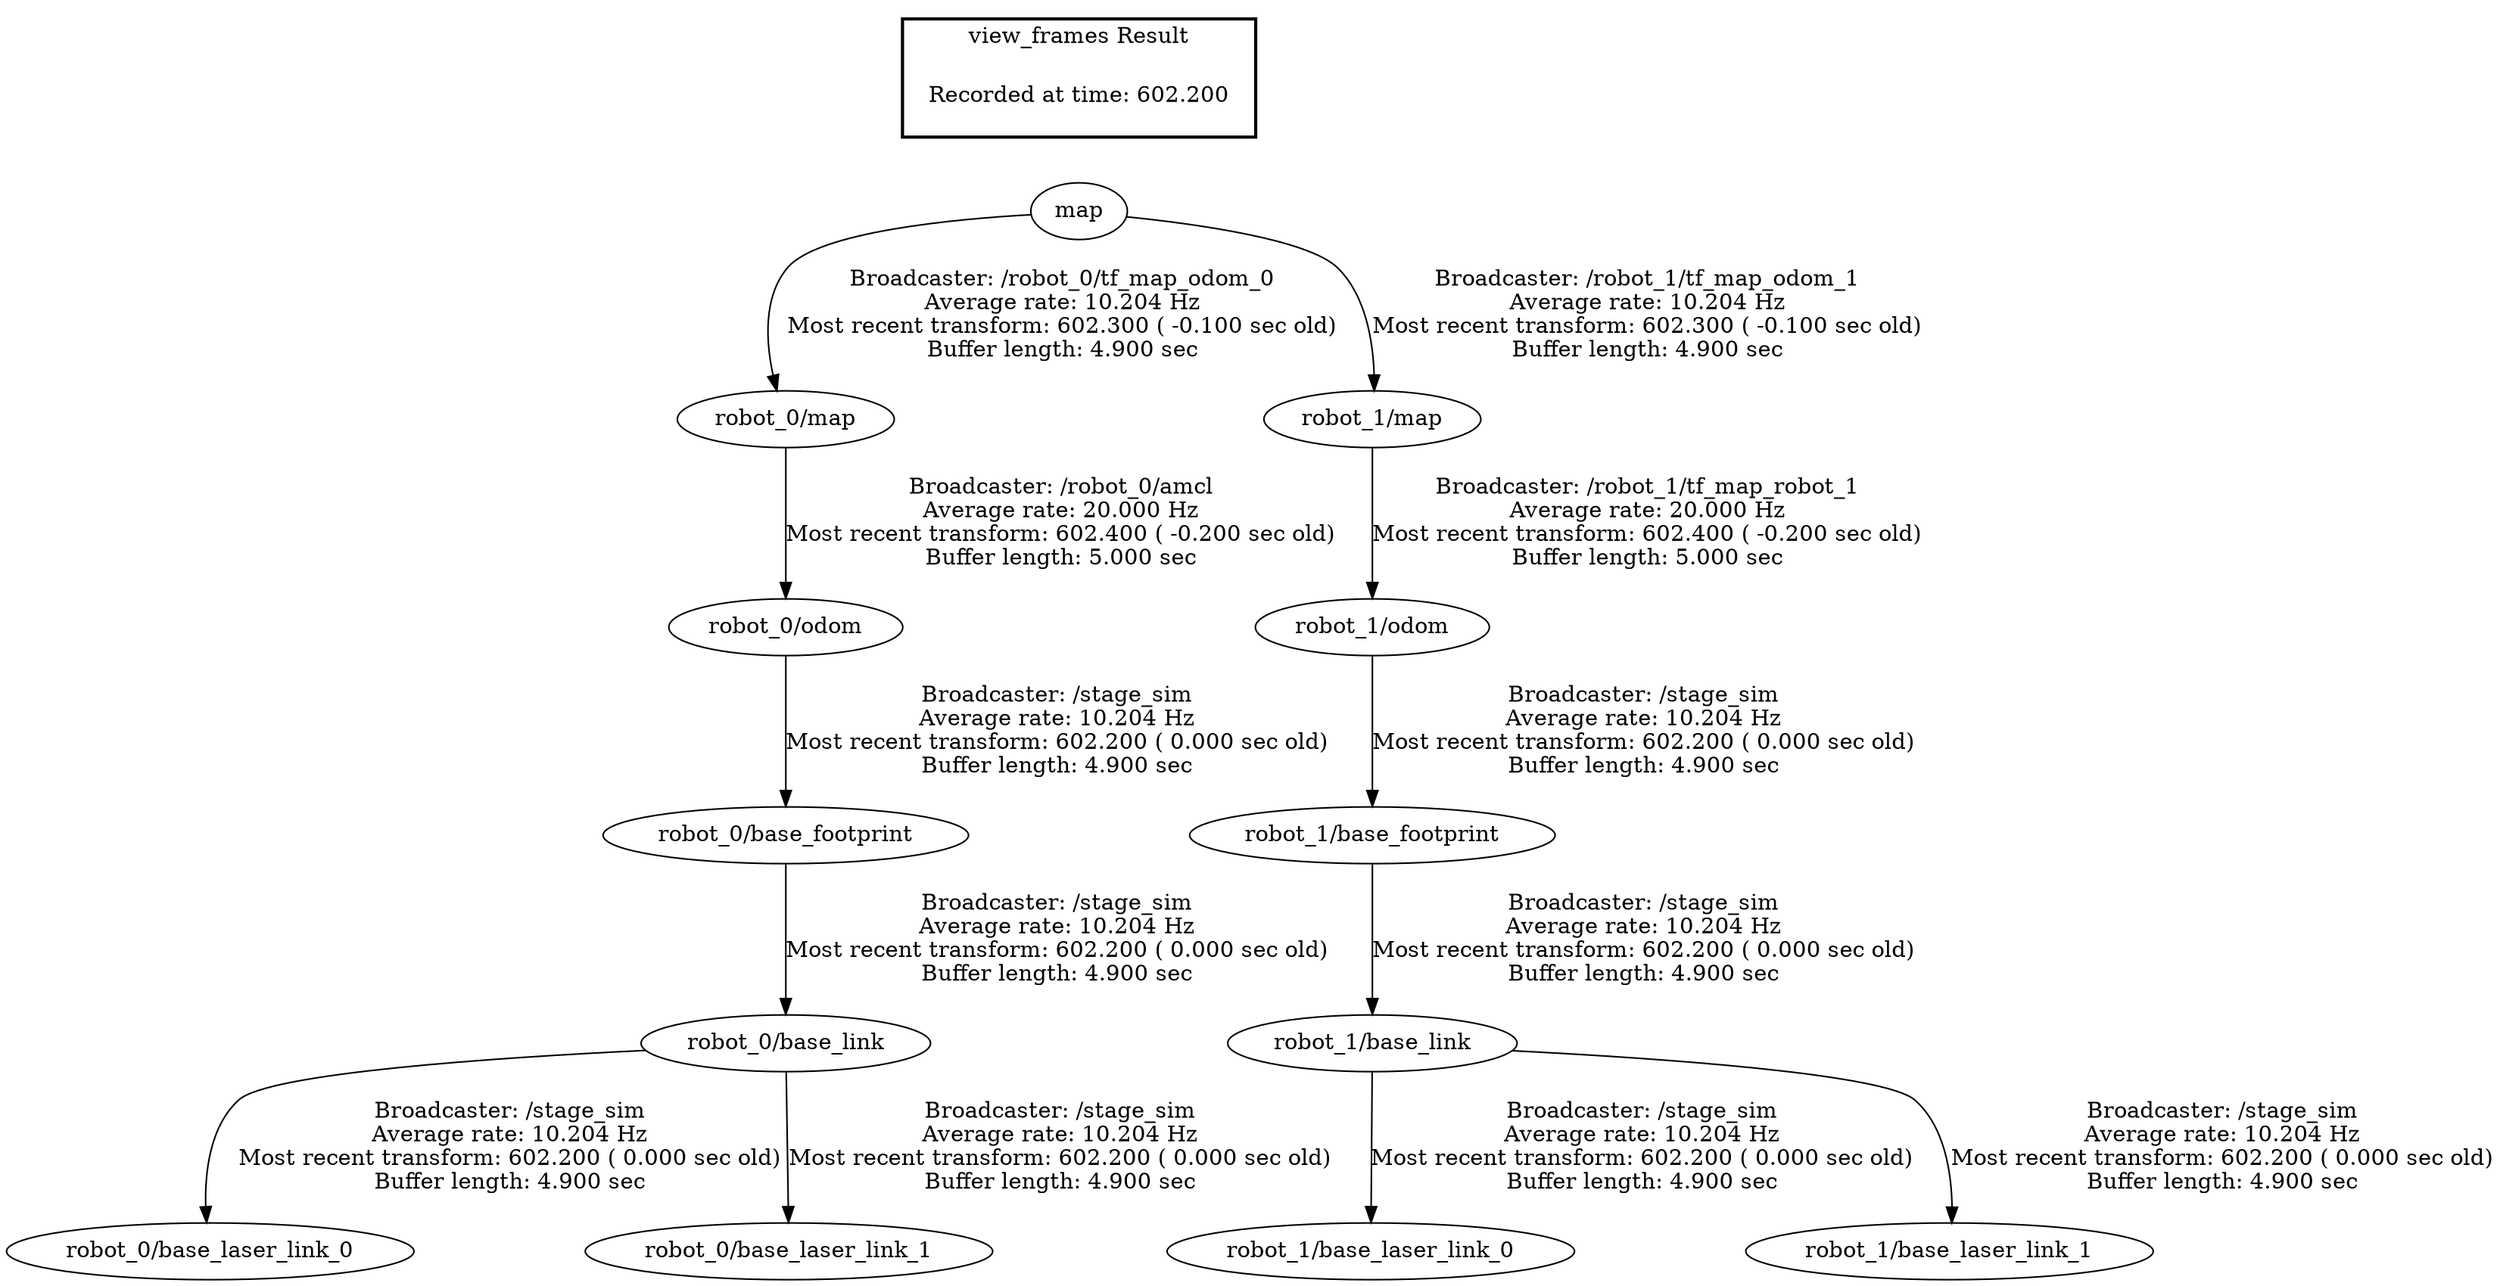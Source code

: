 digraph G {
"robot_0/base_link" -> "robot_0/base_laser_link_0"[label="Broadcaster: /stage_sim\nAverage rate: 10.204 Hz\nMost recent transform: 602.200 ( 0.000 sec old)\nBuffer length: 4.900 sec\n"];
"robot_0/base_footprint" -> "robot_0/base_link"[label="Broadcaster: /stage_sim\nAverage rate: 10.204 Hz\nMost recent transform: 602.200 ( 0.000 sec old)\nBuffer length: 4.900 sec\n"];
"robot_0/base_link" -> "robot_0/base_laser_link_1"[label="Broadcaster: /stage_sim\nAverage rate: 10.204 Hz\nMost recent transform: 602.200 ( 0.000 sec old)\nBuffer length: 4.900 sec\n"];
"robot_0/odom" -> "robot_0/base_footprint"[label="Broadcaster: /stage_sim\nAverage rate: 10.204 Hz\nMost recent transform: 602.200 ( 0.000 sec old)\nBuffer length: 4.900 sec\n"];
"robot_0/map" -> "robot_0/odom"[label="Broadcaster: /robot_0/amcl\nAverage rate: 20.000 Hz\nMost recent transform: 602.400 ( -0.200 sec old)\nBuffer length: 5.000 sec\n"];
"robot_1/base_link" -> "robot_1/base_laser_link_0"[label="Broadcaster: /stage_sim\nAverage rate: 10.204 Hz\nMost recent transform: 602.200 ( 0.000 sec old)\nBuffer length: 4.900 sec\n"];
"robot_1/base_footprint" -> "robot_1/base_link"[label="Broadcaster: /stage_sim\nAverage rate: 10.204 Hz\nMost recent transform: 602.200 ( 0.000 sec old)\nBuffer length: 4.900 sec\n"];
"robot_1/base_link" -> "robot_1/base_laser_link_1"[label="Broadcaster: /stage_sim\nAverage rate: 10.204 Hz\nMost recent transform: 602.200 ( 0.000 sec old)\nBuffer length: 4.900 sec\n"];
"robot_1/odom" -> "robot_1/base_footprint"[label="Broadcaster: /stage_sim\nAverage rate: 10.204 Hz\nMost recent transform: 602.200 ( 0.000 sec old)\nBuffer length: 4.900 sec\n"];
"robot_1/map" -> "robot_1/odom"[label="Broadcaster: /robot_1/tf_map_robot_1\nAverage rate: 20.000 Hz\nMost recent transform: 602.400 ( -0.200 sec old)\nBuffer length: 5.000 sec\n"];
"map" -> "robot_0/map"[label="Broadcaster: /robot_0/tf_map_odom_0\nAverage rate: 10.204 Hz\nMost recent transform: 602.300 ( -0.100 sec old)\nBuffer length: 4.900 sec\n"];
"map" -> "robot_1/map"[label="Broadcaster: /robot_1/tf_map_odom_1\nAverage rate: 10.204 Hz\nMost recent transform: 602.300 ( -0.100 sec old)\nBuffer length: 4.900 sec\n"];
edge [style=invis];
 subgraph cluster_legend { style=bold; color=black; label ="view_frames Result";
"Recorded at time: 602.200"[ shape=plaintext ] ;
 }->"map";
}